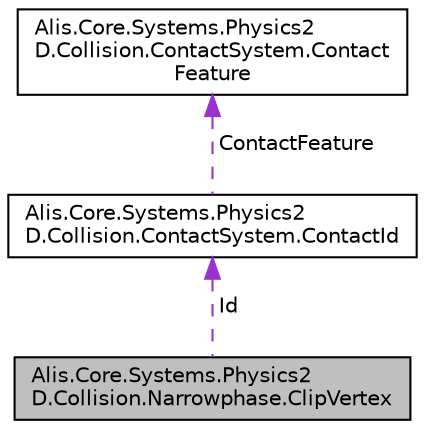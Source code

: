 digraph "Alis.Core.Systems.Physics2D.Collision.Narrowphase.ClipVertex"
{
 // LATEX_PDF_SIZE
  edge [fontname="Helvetica",fontsize="10",labelfontname="Helvetica",labelfontsize="10"];
  node [fontname="Helvetica",fontsize="10",shape=record];
  Node1 [label="Alis.Core.Systems.Physics2\lD.Collision.Narrowphase.ClipVertex",height=0.2,width=0.4,color="black", fillcolor="grey75", style="filled", fontcolor="black",tooltip="Used for computing contact manifolds."];
  Node2 -> Node1 [dir="back",color="darkorchid3",fontsize="10",style="dashed",label=" Id" ,fontname="Helvetica"];
  Node2 [label="Alis.Core.Systems.Physics2\lD.Collision.ContactSystem.ContactId",height=0.2,width=0.4,color="black", fillcolor="white", style="filled",URL="$struct_alis_1_1_core_1_1_systems_1_1_physics2_d_1_1_collision_1_1_contact_system_1_1_contact_id.html",tooltip="Contact ids to facilitate warm starting."];
  Node3 -> Node2 [dir="back",color="darkorchid3",fontsize="10",style="dashed",label=" ContactFeature" ,fontname="Helvetica"];
  Node3 [label="Alis.Core.Systems.Physics2\lD.Collision.ContactSystem.Contact\lFeature",height=0.2,width=0.4,color="black", fillcolor="white", style="filled",URL="$struct_alis_1_1_core_1_1_systems_1_1_physics2_d_1_1_collision_1_1_contact_system_1_1_contact_feature.html",tooltip="The features that intersect to form the contact point This must be 4 bytes or less."];
}
